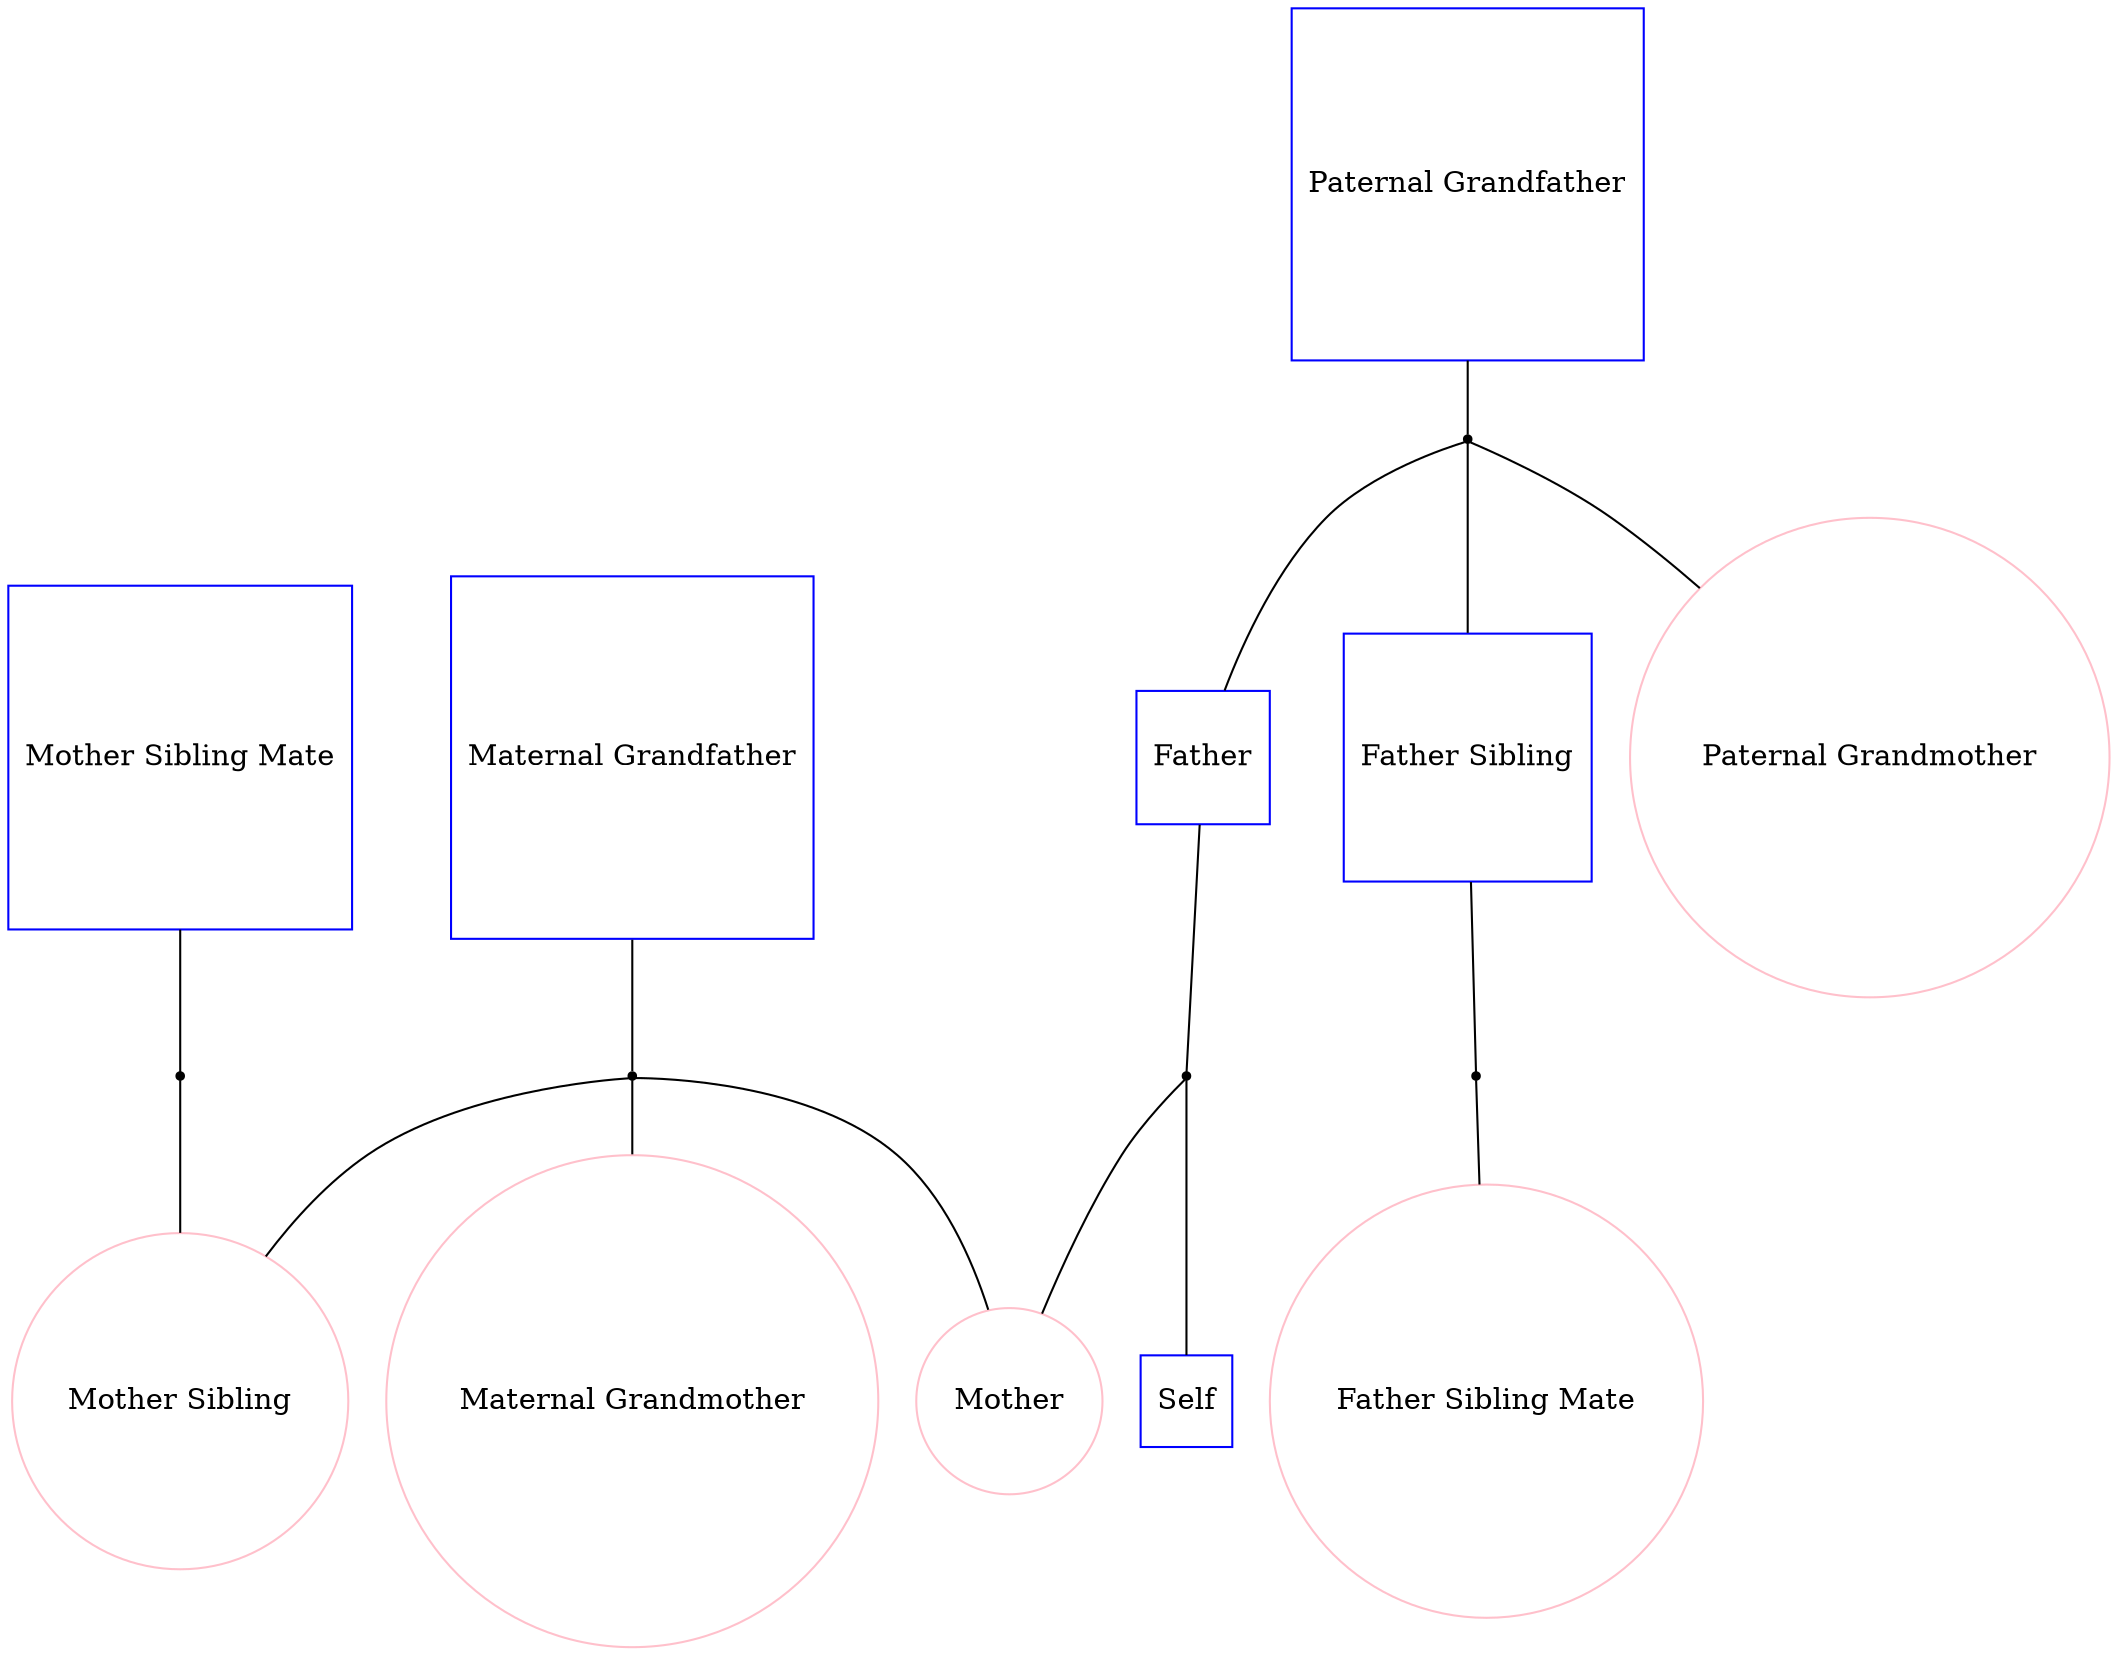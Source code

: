 
graph f13 {
"Self" [shape=box, regular=1, color="blue"];
"Mother" [shape=oval, regular=1, color="pink"];
"Mother Sibling" [shape=oval, regular=1, color="pink"];
"Mother Sibling Mate" [shape=box, regular=1, color="blue"];
"Maternal Grandfather" [shape=box, regular=1, color="blue"];
"Maternal Grandmother" [shape=oval, regular=1, color="pink"];
"Father" [shape=box, regular=1, color="blue"];
"Father Sibling" [shape=box, regular=1, color="blue"];
"Father Sibling Mate" [shape=oval, regular=1, color="pink"];
"Paternal Grandfather" [shape=box, regular=1, color="blue"];
"Paternal Grandmother" [shape=oval, regular=1, color="pink"];

"mothersiblingmate+mothersibling" [shape=point];
"maternalgrandfather+maternalgrandmother" [shape=point];
"father+mother" [shape=point];
"fathersibling+fathersiblingmate" [shape=point];
"paternalgrandfather+paternalgrandmother" [shape=point];

"Mother Sibling Mate" -- "mothersiblingmate+mothersibling" -- "Mother Sibling";
"Maternal Grandfather" -- "maternalgrandfather+maternalgrandmother" -- "Maternal Grandmother";
"Father" -- "father+mother" -- "Mother";
"Father Sibling" -- "fathersibling+fathersiblingmate" -- "Father Sibling Mate";
"Paternal Grandfather" -- "paternalgrandfather+paternalgrandmother" -- "Paternal Grandmother";

"father+mother" -- "Self";
"maternalgrandfather+maternalgrandmother" -- "Mother";
"maternalgrandfather+maternalgrandmother" -- "Mother Sibling";
"paternalgrandfather+paternalgrandmother" -- "Father";
"paternalgrandfather+paternalgrandmother" -- "Father Sibling";
}
    